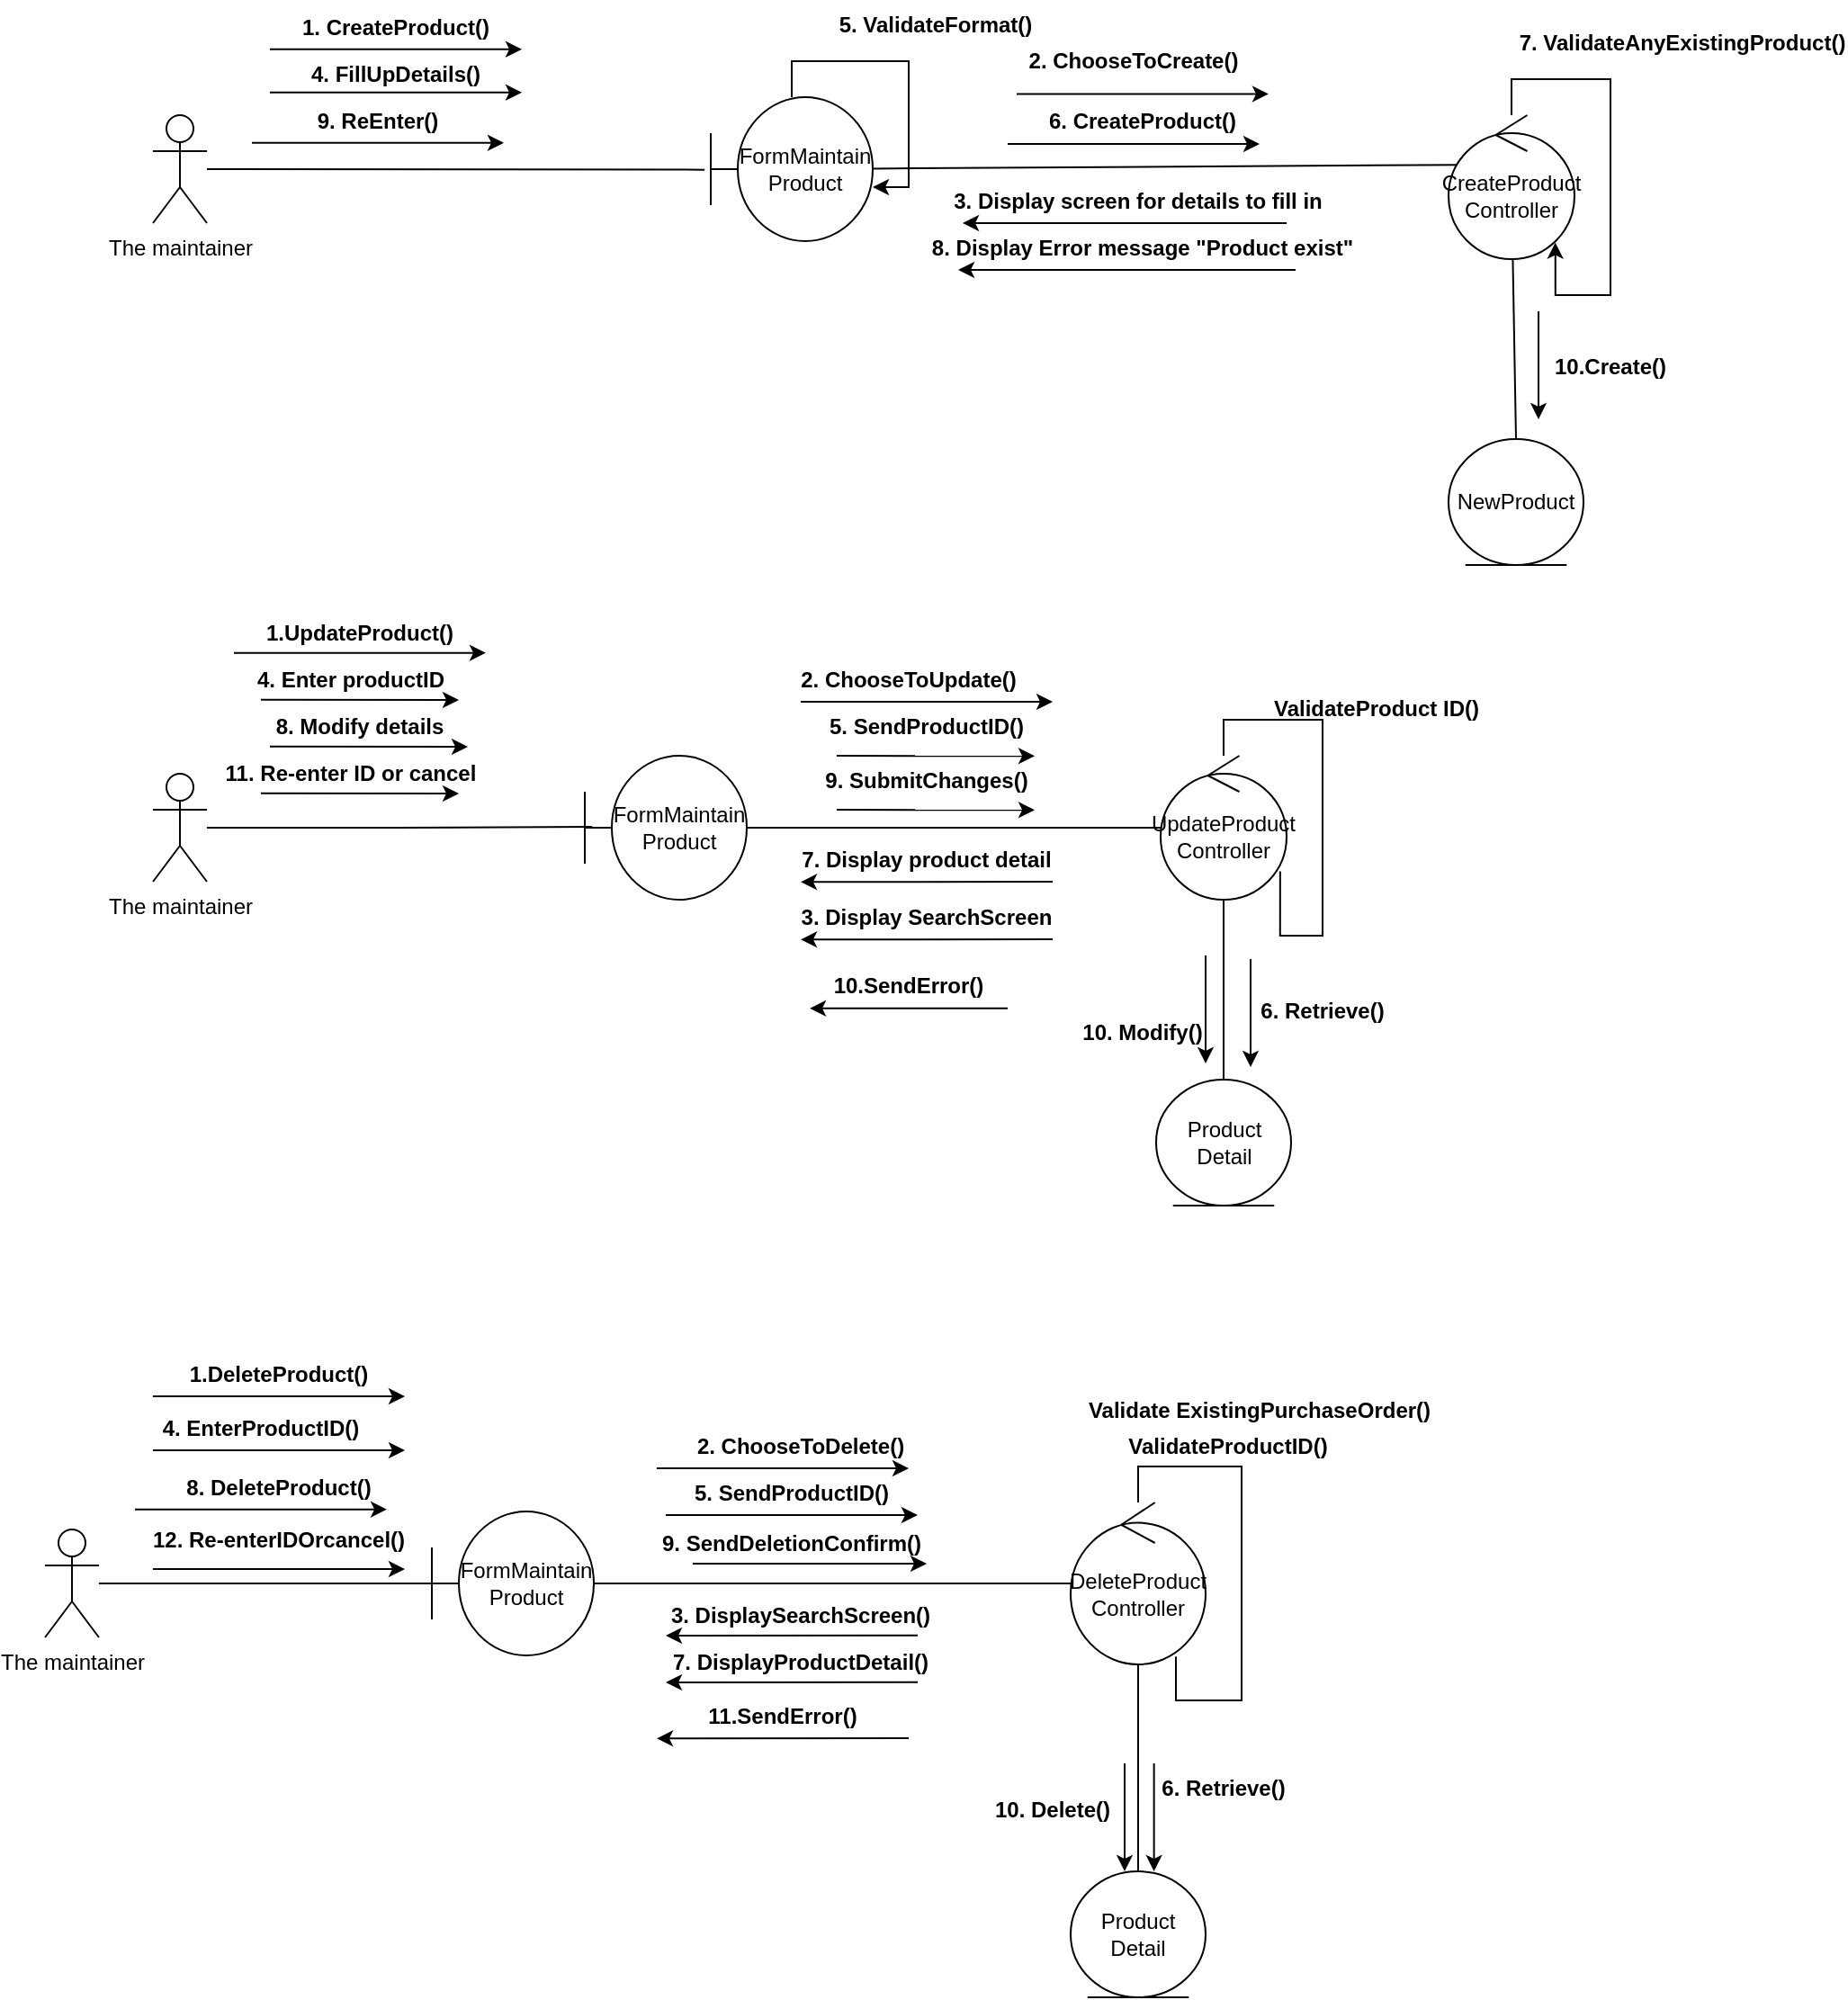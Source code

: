 <mxfile version="13.8.3" type="github" pages="2">
  <diagram id="UbaRQ7SZipwC_jb8pstA" name="Page-1">
    <mxGraphModel dx="1680" dy="714" grid="1" gridSize="10" guides="1" tooltips="1" connect="1" arrows="1" fold="1" page="1" pageScale="1" pageWidth="850" pageHeight="1100" math="0" shadow="0">
      <root>
        <mxCell id="0" />
        <mxCell id="1" parent="0" />
        <mxCell id="t10QagFbox6d3jLnH6TC-21" style="edgeStyle=none;rounded=0;orthogonalLoop=1;jettySize=auto;html=1;entryX=-0.038;entryY=0.504;entryDx=0;entryDy=0;entryPerimeter=0;endArrow=none;endFill=0;" parent="1" source="t10QagFbox6d3jLnH6TC-1" target="t10QagFbox6d3jLnH6TC-2" edge="1">
          <mxGeometry relative="1" as="geometry">
            <mxPoint x="278.38" y="326.8" as="targetPoint" />
          </mxGeometry>
        </mxCell>
        <mxCell id="t10QagFbox6d3jLnH6TC-1" value="The maintainer" style="shape=umlActor;verticalLabelPosition=bottom;verticalAlign=top;html=1;" parent="1" vertex="1">
          <mxGeometry x="30" y="294" width="30" height="60" as="geometry" />
        </mxCell>
        <mxCell id="t10QagFbox6d3jLnH6TC-9" style="edgeStyle=orthogonalEdgeStyle;rounded=0;orthogonalLoop=1;jettySize=auto;html=1;endArrow=classic;endFill=1;entryX=1;entryY=0.625;entryDx=0;entryDy=0;entryPerimeter=0;" parent="1" source="t10QagFbox6d3jLnH6TC-2" target="t10QagFbox6d3jLnH6TC-2" edge="1">
          <mxGeometry relative="1" as="geometry">
            <mxPoint x="440" y="214" as="targetPoint" />
          </mxGeometry>
        </mxCell>
        <mxCell id="t10QagFbox6d3jLnH6TC-10" style="rounded=0;orthogonalLoop=1;jettySize=auto;html=1;entryX=0.094;entryY=0.345;entryDx=0;entryDy=0;entryPerimeter=0;endArrow=none;endFill=0;" parent="1" source="t10QagFbox6d3jLnH6TC-2" target="t10QagFbox6d3jLnH6TC-3" edge="1">
          <mxGeometry relative="1" as="geometry" />
        </mxCell>
        <mxCell id="t10QagFbox6d3jLnH6TC-2" value="FormMaintain&lt;br&gt;Product" style="shape=umlBoundary;whiteSpace=wrap;html=1;" parent="1" vertex="1">
          <mxGeometry x="340" y="284" width="90" height="80" as="geometry" />
        </mxCell>
        <mxCell id="t10QagFbox6d3jLnH6TC-14" style="edgeStyle=none;rounded=0;orthogonalLoop=1;jettySize=auto;html=1;entryX=0.5;entryY=0;entryDx=0;entryDy=0;endArrow=none;endFill=0;" parent="1" source="t10QagFbox6d3jLnH6TC-3" target="t10QagFbox6d3jLnH6TC-13" edge="1">
          <mxGeometry relative="1" as="geometry" />
        </mxCell>
        <mxCell id="t10QagFbox6d3jLnH6TC-27" style="edgeStyle=orthogonalEdgeStyle;rounded=0;orthogonalLoop=1;jettySize=auto;html=1;endArrow=classic;endFill=1;entryX=0.848;entryY=0.885;entryDx=0;entryDy=0;entryPerimeter=0;" parent="1" source="t10QagFbox6d3jLnH6TC-3" target="t10QagFbox6d3jLnH6TC-3" edge="1">
          <mxGeometry relative="1" as="geometry">
            <mxPoint x="785.0" y="270" as="targetPoint" />
          </mxGeometry>
        </mxCell>
        <mxCell id="t10QagFbox6d3jLnH6TC-3" value="CreateProduct&lt;br&gt;Controller" style="ellipse;shape=umlControl;whiteSpace=wrap;html=1;" parent="1" vertex="1">
          <mxGeometry x="750" y="294" width="70" height="80" as="geometry" />
        </mxCell>
        <mxCell id="t10QagFbox6d3jLnH6TC-5" value="1. CreateProduct()" style="text;align=center;fontStyle=1;verticalAlign=middle;spacingLeft=3;spacingRight=3;strokeColor=none;rotatable=0;points=[[0,0.5],[1,0.5]];portConstraint=eastwest;" parent="1" vertex="1">
          <mxGeometry x="125" y="231.41" width="80" height="26" as="geometry" />
        </mxCell>
        <mxCell id="t10QagFbox6d3jLnH6TC-11" value="5. ValidateFormat()" style="text;align=center;fontStyle=1;verticalAlign=middle;spacingLeft=3;spacingRight=3;strokeColor=none;rotatable=0;points=[[0,0.5],[1,0.5]];portConstraint=eastwest;" parent="1" vertex="1">
          <mxGeometry x="425" y="230" width="80" height="26" as="geometry" />
        </mxCell>
        <mxCell id="t10QagFbox6d3jLnH6TC-12" value="6. CreateProduct()" style="text;align=center;fontStyle=1;verticalAlign=middle;spacingLeft=3;spacingRight=3;strokeColor=none;rotatable=0;points=[[0,0.5],[1,0.5]];portConstraint=eastwest;" parent="1" vertex="1">
          <mxGeometry x="540" y="283.41" width="80" height="26" as="geometry" />
        </mxCell>
        <mxCell id="t10QagFbox6d3jLnH6TC-13" value="NewProduct" style="ellipse;shape=umlEntity;whiteSpace=wrap;html=1;" parent="1" vertex="1">
          <mxGeometry x="750" y="474" width="75" height="70" as="geometry" />
        </mxCell>
        <mxCell id="t10QagFbox6d3jLnH6TC-15" value="10.Create()" style="text;align=center;fontStyle=1;verticalAlign=middle;spacingLeft=3;spacingRight=3;strokeColor=none;rotatable=0;points=[[0,0.5],[1,0.5]];portConstraint=eastwest;" parent="1" vertex="1">
          <mxGeometry x="800" y="420" width="80" height="26" as="geometry" />
        </mxCell>
        <mxCell id="t10QagFbox6d3jLnH6TC-22" value="3. Display screen for details to fill in" style="text;align=center;fontStyle=1;verticalAlign=middle;spacingLeft=3;spacingRight=3;strokeColor=none;rotatable=0;points=[[0,0.5],[1,0.5]];portConstraint=eastwest;" parent="1" vertex="1">
          <mxGeometry x="537.5" y="328" width="80" height="26" as="geometry" />
        </mxCell>
        <mxCell id="t10QagFbox6d3jLnH6TC-25" value="4. FillUpDetails()" style="text;align=center;fontStyle=1;verticalAlign=middle;spacingLeft=3;spacingRight=3;strokeColor=none;rotatable=0;points=[[0,0.5],[1,0.5]];portConstraint=eastwest;" parent="1" vertex="1">
          <mxGeometry x="125" y="257.41" width="80" height="26" as="geometry" />
        </mxCell>
        <mxCell id="t10QagFbox6d3jLnH6TC-28" value="7. ValidateAnyExistingProduct()" style="text;align=center;fontStyle=1;verticalAlign=middle;spacingLeft=3;spacingRight=3;strokeColor=none;rotatable=0;points=[[0,0.5],[1,0.5]];portConstraint=eastwest;" parent="1" vertex="1">
          <mxGeometry x="840" y="240" width="80" height="26" as="geometry" />
        </mxCell>
        <mxCell id="t10QagFbox6d3jLnH6TC-29" value="8. Display Error message &quot;Product exist&quot;" style="text;align=center;fontStyle=1;verticalAlign=middle;spacingLeft=3;spacingRight=3;strokeColor=none;rotatable=0;points=[[0,0.5],[1,0.5]];portConstraint=eastwest;" parent="1" vertex="1">
          <mxGeometry x="540" y="354" width="80" height="26" as="geometry" />
        </mxCell>
        <mxCell id="t10QagFbox6d3jLnH6TC-30" value="9. ReEnter()" style="text;align=center;fontStyle=1;verticalAlign=middle;spacingLeft=3;spacingRight=3;strokeColor=none;rotatable=0;points=[[0,0.5],[1,0.5]];portConstraint=eastwest;" parent="1" vertex="1">
          <mxGeometry x="115" y="283.41" width="80" height="26" as="geometry" />
        </mxCell>
        <mxCell id="t10QagFbox6d3jLnH6TC-36" style="edgeStyle=orthogonalEdgeStyle;rounded=0;orthogonalLoop=1;jettySize=auto;html=1;entryX=0.045;entryY=0.494;entryDx=0;entryDy=0;entryPerimeter=0;endArrow=none;endFill=0;" parent="1" source="t10QagFbox6d3jLnH6TC-32" target="t10QagFbox6d3jLnH6TC-35" edge="1">
          <mxGeometry relative="1" as="geometry" />
        </mxCell>
        <mxCell id="t10QagFbox6d3jLnH6TC-32" value="The maintainer" style="shape=umlActor;verticalLabelPosition=bottom;verticalAlign=top;html=1;" parent="1" vertex="1">
          <mxGeometry x="30" y="660" width="30" height="60" as="geometry" />
        </mxCell>
        <mxCell id="t10QagFbox6d3jLnH6TC-41" style="edgeStyle=orthogonalEdgeStyle;rounded=0;orthogonalLoop=1;jettySize=auto;html=1;endArrow=none;endFill=0;" parent="1" source="t10QagFbox6d3jLnH6TC-35" target="t10QagFbox6d3jLnH6TC-40" edge="1">
          <mxGeometry relative="1" as="geometry" />
        </mxCell>
        <mxCell id="t10QagFbox6d3jLnH6TC-35" value="FormMaintain&lt;br&gt;Product" style="shape=umlBoundary;whiteSpace=wrap;html=1;" parent="1" vertex="1">
          <mxGeometry x="270" y="650" width="90" height="80" as="geometry" />
        </mxCell>
        <mxCell id="t10QagFbox6d3jLnH6TC-37" value="1.UpdateProduct()" style="text;align=center;fontStyle=1;verticalAlign=middle;spacingLeft=3;spacingRight=3;strokeColor=none;rotatable=0;points=[[0,0.5],[1,0.5]];portConstraint=eastwest;" parent="1" vertex="1">
          <mxGeometry x="105" y="568" width="80" height="26" as="geometry" />
        </mxCell>
        <mxCell id="t10QagFbox6d3jLnH6TC-39" value="2. ChooseToCreate()" style="text;align=center;fontStyle=1;verticalAlign=middle;spacingLeft=3;spacingRight=3;strokeColor=none;rotatable=0;points=[[0,0.5],[1,0.5]];portConstraint=eastwest;" parent="1" vertex="1">
          <mxGeometry x="535" y="250" width="80" height="26" as="geometry" />
        </mxCell>
        <mxCell id="t10QagFbox6d3jLnH6TC-49" style="edgeStyle=orthogonalEdgeStyle;rounded=0;orthogonalLoop=1;jettySize=auto;html=1;entryX=0.5;entryY=0;entryDx=0;entryDy=0;endArrow=none;endFill=0;" parent="1" source="t10QagFbox6d3jLnH6TC-40" target="t10QagFbox6d3jLnH6TC-48" edge="1">
          <mxGeometry relative="1" as="geometry" />
        </mxCell>
        <mxCell id="t10QagFbox6d3jLnH6TC-40" value="UpdateProduct&lt;br&gt;Controller" style="ellipse;shape=umlControl;whiteSpace=wrap;html=1;" parent="1" vertex="1">
          <mxGeometry x="590" y="650" width="70" height="80" as="geometry" />
        </mxCell>
        <mxCell id="t10QagFbox6d3jLnH6TC-42" value="2. ChooseToUpdate()" style="text;align=center;fontStyle=1;verticalAlign=middle;spacingLeft=3;spacingRight=3;strokeColor=none;rotatable=0;points=[[0,0.5],[1,0.5]];portConstraint=eastwest;" parent="1" vertex="1">
          <mxGeometry x="410" y="594" width="80" height="26" as="geometry" />
        </mxCell>
        <mxCell id="t10QagFbox6d3jLnH6TC-43" value="3. Display SearchScreen" style="text;align=center;fontStyle=1;verticalAlign=middle;spacingLeft=3;spacingRight=3;strokeColor=none;rotatable=0;points=[[0,0.5],[1,0.5]];portConstraint=eastwest;" parent="1" vertex="1">
          <mxGeometry x="420" y="726" width="80" height="26" as="geometry" />
        </mxCell>
        <mxCell id="t10QagFbox6d3jLnH6TC-44" value="4. Enter productID" style="text;align=center;fontStyle=1;verticalAlign=middle;spacingLeft=3;spacingRight=3;strokeColor=none;rotatable=0;points=[[0,0.5],[1,0.5]];portConstraint=eastwest;" parent="1" vertex="1">
          <mxGeometry x="100" y="594" width="80" height="26" as="geometry" />
        </mxCell>
        <mxCell id="t10QagFbox6d3jLnH6TC-46" style="edgeStyle=orthogonalEdgeStyle;rounded=0;orthogonalLoop=1;jettySize=auto;html=1;entryX=0.949;entryY=0.803;entryDx=0;entryDy=0;entryPerimeter=0;endArrow=none;endFill=0;" parent="1" source="t10QagFbox6d3jLnH6TC-40" target="t10QagFbox6d3jLnH6TC-40" edge="1">
          <mxGeometry relative="1" as="geometry" />
        </mxCell>
        <mxCell id="t10QagFbox6d3jLnH6TC-47" value="ValidateProduct ID()" style="text;align=center;fontStyle=1;verticalAlign=middle;spacingLeft=3;spacingRight=3;strokeColor=none;rotatable=0;points=[[0,0.5],[1,0.5]];portConstraint=eastwest;" parent="1" vertex="1">
          <mxGeometry x="670" y="610" width="80" height="26" as="geometry" />
        </mxCell>
        <mxCell id="t10QagFbox6d3jLnH6TC-48" value="Product Detail" style="ellipse;shape=umlEntity;whiteSpace=wrap;html=1;" parent="1" vertex="1">
          <mxGeometry x="587.5" y="830" width="75" height="70" as="geometry" />
        </mxCell>
        <mxCell id="t10QagFbox6d3jLnH6TC-50" value="7. Display product detail" style="text;align=center;fontStyle=1;verticalAlign=middle;spacingLeft=3;spacingRight=3;strokeColor=none;rotatable=0;points=[[0,0.5],[1,0.5]];portConstraint=eastwest;" parent="1" vertex="1">
          <mxGeometry x="420" y="694" width="80" height="26" as="geometry" />
        </mxCell>
        <mxCell id="t10QagFbox6d3jLnH6TC-51" value="8. Modify details" style="text;align=center;fontStyle=1;verticalAlign=middle;spacingLeft=3;spacingRight=3;strokeColor=none;rotatable=0;points=[[0,0.5],[1,0.5]];portConstraint=eastwest;" parent="1" vertex="1">
          <mxGeometry x="105" y="620.0" width="80" height="26" as="geometry" />
        </mxCell>
        <mxCell id="t10QagFbox6d3jLnH6TC-52" value="6. Retrieve()" style="text;align=center;fontStyle=1;verticalAlign=middle;spacingLeft=3;spacingRight=3;strokeColor=none;rotatable=0;points=[[0,0.5],[1,0.5]];portConstraint=eastwest;" parent="1" vertex="1">
          <mxGeometry x="640" y="778" width="80" height="26" as="geometry" />
        </mxCell>
        <mxCell id="t10QagFbox6d3jLnH6TC-55" value="10. Modify()" style="text;align=center;fontStyle=1;verticalAlign=middle;spacingLeft=3;spacingRight=3;strokeColor=none;rotatable=0;points=[[0,0.5],[1,0.5]];portConstraint=eastwest;" parent="1" vertex="1">
          <mxGeometry x="540" y="790" width="80" height="26" as="geometry" />
        </mxCell>
        <mxCell id="t10QagFbox6d3jLnH6TC-56" value="10.SendError()" style="text;align=center;fontStyle=1;verticalAlign=middle;spacingLeft=3;spacingRight=3;strokeColor=none;rotatable=0;points=[[0,0.5],[1,0.5]];portConstraint=eastwest;" parent="1" vertex="1">
          <mxGeometry x="410" y="764" width="80" height="26" as="geometry" />
        </mxCell>
        <mxCell id="t10QagFbox6d3jLnH6TC-57" value="11. Re-enter ID or cancel" style="text;align=center;fontStyle=1;verticalAlign=middle;spacingLeft=3;spacingRight=3;strokeColor=none;rotatable=0;points=[[0,0.5],[1,0.5]];portConstraint=eastwest;" parent="1" vertex="1">
          <mxGeometry x="100" y="646" width="80" height="26" as="geometry" />
        </mxCell>
        <mxCell id="t10QagFbox6d3jLnH6TC-61" style="edgeStyle=orthogonalEdgeStyle;rounded=0;orthogonalLoop=1;jettySize=auto;html=1;endArrow=none;endFill=0;" parent="1" source="t10QagFbox6d3jLnH6TC-58" target="t10QagFbox6d3jLnH6TC-59" edge="1">
          <mxGeometry relative="1" as="geometry" />
        </mxCell>
        <mxCell id="t10QagFbox6d3jLnH6TC-58" value="The maintainer" style="shape=umlActor;verticalLabelPosition=bottom;verticalAlign=top;html=1;" parent="1" vertex="1">
          <mxGeometry x="-30" y="1080" width="30" height="60" as="geometry" />
        </mxCell>
        <mxCell id="t10QagFbox6d3jLnH6TC-62" style="edgeStyle=orthogonalEdgeStyle;rounded=0;orthogonalLoop=1;jettySize=auto;html=1;endArrow=none;endFill=0;" parent="1" source="t10QagFbox6d3jLnH6TC-59" target="t10QagFbox6d3jLnH6TC-60" edge="1">
          <mxGeometry relative="1" as="geometry" />
        </mxCell>
        <mxCell id="t10QagFbox6d3jLnH6TC-59" value="FormMaintain&lt;br&gt;Product" style="shape=umlBoundary;whiteSpace=wrap;html=1;" parent="1" vertex="1">
          <mxGeometry x="185" y="1070" width="90" height="80" as="geometry" />
        </mxCell>
        <mxCell id="t10QagFbox6d3jLnH6TC-73" style="edgeStyle=orthogonalEdgeStyle;rounded=0;orthogonalLoop=1;jettySize=auto;html=1;entryX=0.5;entryY=0;entryDx=0;entryDy=0;endArrow=none;endFill=0;" parent="1" source="t10QagFbox6d3jLnH6TC-60" target="t10QagFbox6d3jLnH6TC-72" edge="1">
          <mxGeometry relative="1" as="geometry" />
        </mxCell>
        <mxCell id="t10QagFbox6d3jLnH6TC-60" value="DeleteProduct&lt;br&gt;Controller" style="ellipse;shape=umlControl;whiteSpace=wrap;html=1;" parent="1" vertex="1">
          <mxGeometry x="540" y="1065" width="75" height="90" as="geometry" />
        </mxCell>
        <mxCell id="t10QagFbox6d3jLnH6TC-63" value="1.DeleteProduct()" style="text;align=center;fontStyle=1;verticalAlign=middle;spacingLeft=3;spacingRight=3;strokeColor=none;rotatable=0;points=[[0,0.5],[1,0.5]];portConstraint=eastwest;" parent="1" vertex="1">
          <mxGeometry x="60" y="980" width="80" height="26" as="geometry" />
        </mxCell>
        <mxCell id="t10QagFbox6d3jLnH6TC-64" value="2. ChooseToDelete()" style="text;align=center;fontStyle=1;verticalAlign=middle;spacingLeft=3;spacingRight=3;strokeColor=none;rotatable=0;points=[[0,0.5],[1,0.5]];portConstraint=eastwest;" parent="1" vertex="1">
          <mxGeometry x="350" y="1020" width="80" height="26" as="geometry" />
        </mxCell>
        <mxCell id="t10QagFbox6d3jLnH6TC-65" value="3. DisplaySearchScreen()" style="text;align=center;fontStyle=1;verticalAlign=middle;spacingLeft=3;spacingRight=3;strokeColor=none;rotatable=0;points=[[0,0.5],[1,0.5]];portConstraint=eastwest;" parent="1" vertex="1">
          <mxGeometry x="350" y="1114" width="80" height="26" as="geometry" />
        </mxCell>
        <mxCell id="t10QagFbox6d3jLnH6TC-67" value="4. EnterProductID()" style="text;align=center;fontStyle=1;verticalAlign=middle;spacingLeft=3;spacingRight=3;strokeColor=none;rotatable=0;points=[[0,0.5],[1,0.5]];portConstraint=eastwest;" parent="1" vertex="1">
          <mxGeometry x="50" y="1010" width="80" height="26" as="geometry" />
        </mxCell>
        <mxCell id="t10QagFbox6d3jLnH6TC-68" value="5. SendProductID()" style="text;align=center;fontStyle=1;verticalAlign=middle;spacingLeft=3;spacingRight=3;strokeColor=none;rotatable=0;points=[[0,0.5],[1,0.5]];portConstraint=eastwest;" parent="1" vertex="1">
          <mxGeometry x="345" y="1046" width="80" height="26" as="geometry" />
        </mxCell>
        <mxCell id="t10QagFbox6d3jLnH6TC-69" value="5. SendProductID()" style="text;align=center;fontStyle=1;verticalAlign=middle;spacingLeft=3;spacingRight=3;strokeColor=none;rotatable=0;points=[[0,0.5],[1,0.5]];portConstraint=eastwest;" parent="1" vertex="1">
          <mxGeometry x="420" y="620" width="80" height="26" as="geometry" />
        </mxCell>
        <mxCell id="t10QagFbox6d3jLnH6TC-70" style="edgeStyle=orthogonalEdgeStyle;rounded=0;orthogonalLoop=1;jettySize=auto;html=1;entryX=0.78;entryY=0.952;entryDx=0;entryDy=0;entryPerimeter=0;endArrow=none;endFill=0;" parent="1" source="t10QagFbox6d3jLnH6TC-60" target="t10QagFbox6d3jLnH6TC-60" edge="1">
          <mxGeometry relative="1" as="geometry" />
        </mxCell>
        <mxCell id="t10QagFbox6d3jLnH6TC-71" value="ValidateProductID()" style="text;align=center;fontStyle=1;verticalAlign=middle;spacingLeft=3;spacingRight=3;strokeColor=none;rotatable=0;points=[[0,0.5],[1,0.5]];portConstraint=eastwest;" parent="1" vertex="1">
          <mxGeometry x="587.5" y="1020" width="80" height="26" as="geometry" />
        </mxCell>
        <mxCell id="t10QagFbox6d3jLnH6TC-72" value="Product Detail" style="ellipse;shape=umlEntity;whiteSpace=wrap;html=1;" parent="1" vertex="1">
          <mxGeometry x="540" y="1270" width="75" height="70" as="geometry" />
        </mxCell>
        <mxCell id="t10QagFbox6d3jLnH6TC-74" value="6. Retrieve()" style="text;align=center;fontStyle=1;verticalAlign=middle;spacingLeft=3;spacingRight=3;strokeColor=none;rotatable=0;points=[[0,0.5],[1,0.5]];portConstraint=eastwest;" parent="1" vertex="1">
          <mxGeometry x="585" y="1210" width="80" height="26" as="geometry" />
        </mxCell>
        <mxCell id="t10QagFbox6d3jLnH6TC-75" value="7. DisplayProductDetail()" style="text;align=center;fontStyle=1;verticalAlign=middle;spacingLeft=3;spacingRight=3;strokeColor=none;rotatable=0;points=[[0,0.5],[1,0.5]];portConstraint=eastwest;" parent="1" vertex="1">
          <mxGeometry x="350" y="1140" width="80" height="26" as="geometry" />
        </mxCell>
        <mxCell id="t10QagFbox6d3jLnH6TC-76" value="8. DeleteProduct()" style="text;align=center;fontStyle=1;verticalAlign=middle;spacingLeft=3;spacingRight=3;strokeColor=none;rotatable=0;points=[[0,0.5],[1,0.5]];portConstraint=eastwest;" parent="1" vertex="1">
          <mxGeometry x="60" y="1042.82" width="80" height="26" as="geometry" />
        </mxCell>
        <mxCell id="t10QagFbox6d3jLnH6TC-77" value="9. SendDeletionConfirm()" style="text;align=center;fontStyle=1;verticalAlign=middle;spacingLeft=3;spacingRight=3;strokeColor=none;rotatable=0;points=[[0,0.5],[1,0.5]];portConstraint=eastwest;" parent="1" vertex="1">
          <mxGeometry x="345" y="1074" width="80" height="26" as="geometry" />
        </mxCell>
        <mxCell id="t10QagFbox6d3jLnH6TC-78" value="10. Delete()" style="text;align=center;fontStyle=1;verticalAlign=middle;spacingLeft=3;spacingRight=3;strokeColor=none;rotatable=0;points=[[0,0.5],[1,0.5]];portConstraint=eastwest;" parent="1" vertex="1">
          <mxGeometry x="490" y="1222" width="80" height="26" as="geometry" />
        </mxCell>
        <mxCell id="t10QagFbox6d3jLnH6TC-79" value="11.SendError()" style="text;align=center;fontStyle=1;verticalAlign=middle;spacingLeft=3;spacingRight=3;strokeColor=none;rotatable=0;points=[[0,0.5],[1,0.5]];portConstraint=eastwest;" parent="1" vertex="1">
          <mxGeometry x="340" y="1170" width="80" height="26" as="geometry" />
        </mxCell>
        <mxCell id="t10QagFbox6d3jLnH6TC-80" value="12. Re-enterIDOrcancel()" style="text;align=center;fontStyle=1;verticalAlign=middle;spacingLeft=3;spacingRight=3;strokeColor=none;rotatable=0;points=[[0,0.5],[1,0.5]];portConstraint=eastwest;" parent="1" vertex="1">
          <mxGeometry x="60" y="1072" width="80" height="26" as="geometry" />
        </mxCell>
        <mxCell id="t10QagFbox6d3jLnH6TC-81" value="Validate ExistingPurchaseOrder()" style="text;align=center;fontStyle=1;verticalAlign=middle;spacingLeft=3;spacingRight=3;strokeColor=none;rotatable=0;points=[[0,0.5],[1,0.5]];portConstraint=eastwest;" parent="1" vertex="1">
          <mxGeometry x="605" y="1000" width="80" height="26" as="geometry" />
        </mxCell>
        <mxCell id="t10QagFbox6d3jLnH6TC-82" value="" style="endArrow=classic;html=1;" parent="1" edge="1">
          <mxGeometry width="50" height="50" relative="1" as="geometry">
            <mxPoint x="95" y="257.41" as="sourcePoint" />
            <mxPoint x="235" y="257.41" as="targetPoint" />
          </mxGeometry>
        </mxCell>
        <mxCell id="t10QagFbox6d3jLnH6TC-83" value="" style="endArrow=classic;html=1;" parent="1" edge="1">
          <mxGeometry width="50" height="50" relative="1" as="geometry">
            <mxPoint x="510.0" y="282.23" as="sourcePoint" />
            <mxPoint x="650.0" y="282.23" as="targetPoint" />
          </mxGeometry>
        </mxCell>
        <mxCell id="t10QagFbox6d3jLnH6TC-85" value="" style="endArrow=classic;html=1;" parent="1" edge="1">
          <mxGeometry width="50" height="50" relative="1" as="geometry">
            <mxPoint x="660" y="354" as="sourcePoint" />
            <mxPoint x="480" y="354" as="targetPoint" />
          </mxGeometry>
        </mxCell>
        <mxCell id="t10QagFbox6d3jLnH6TC-87" value="" style="endArrow=classic;html=1;" parent="1" edge="1">
          <mxGeometry width="50" height="50" relative="1" as="geometry">
            <mxPoint x="95.0" y="281.41" as="sourcePoint" />
            <mxPoint x="235.0" y="281.41" as="targetPoint" />
          </mxGeometry>
        </mxCell>
        <mxCell id="t10QagFbox6d3jLnH6TC-88" value="" style="endArrow=classic;html=1;" parent="1" edge="1">
          <mxGeometry width="50" height="50" relative="1" as="geometry">
            <mxPoint x="505.0" y="310.0" as="sourcePoint" />
            <mxPoint x="645.0" y="310.0" as="targetPoint" />
          </mxGeometry>
        </mxCell>
        <mxCell id="t10QagFbox6d3jLnH6TC-89" value="" style="endArrow=classic;html=1;" parent="1" edge="1">
          <mxGeometry width="50" height="50" relative="1" as="geometry">
            <mxPoint x="800" y="403" as="sourcePoint" />
            <mxPoint x="800" y="463" as="targetPoint" />
          </mxGeometry>
        </mxCell>
        <mxCell id="t10QagFbox6d3jLnH6TC-90" value="" style="endArrow=classic;html=1;" parent="1" edge="1">
          <mxGeometry width="50" height="50" relative="1" as="geometry">
            <mxPoint x="665.0" y="380.0" as="sourcePoint" />
            <mxPoint x="477.5" y="380" as="targetPoint" />
          </mxGeometry>
        </mxCell>
        <mxCell id="t10QagFbox6d3jLnH6TC-91" value="" style="endArrow=classic;html=1;" parent="1" edge="1">
          <mxGeometry width="50" height="50" relative="1" as="geometry">
            <mxPoint x="85.0" y="309.41" as="sourcePoint" />
            <mxPoint x="225.0" y="309.41" as="targetPoint" />
          </mxGeometry>
        </mxCell>
        <mxCell id="t10QagFbox6d3jLnH6TC-92" value="" style="endArrow=classic;html=1;" parent="1" edge="1">
          <mxGeometry width="50" height="50" relative="1" as="geometry">
            <mxPoint x="75.0" y="592.82" as="sourcePoint" />
            <mxPoint x="215.0" y="592.82" as="targetPoint" />
          </mxGeometry>
        </mxCell>
        <mxCell id="t10QagFbox6d3jLnH6TC-93" value="" style="endArrow=classic;html=1;" parent="1" edge="1">
          <mxGeometry width="50" height="50" relative="1" as="geometry">
            <mxPoint x="390.0" y="620.0" as="sourcePoint" />
            <mxPoint x="530.0" y="620.0" as="targetPoint" />
          </mxGeometry>
        </mxCell>
        <mxCell id="t10QagFbox6d3jLnH6TC-94" value="" style="endArrow=classic;html=1;" parent="1" edge="1">
          <mxGeometry width="50" height="50" relative="1" as="geometry">
            <mxPoint x="530.0" y="752.0" as="sourcePoint" />
            <mxPoint x="390.0" y="752.18" as="targetPoint" />
          </mxGeometry>
        </mxCell>
        <mxCell id="t10QagFbox6d3jLnH6TC-95" value="" style="endArrow=classic;html=1;" parent="1" edge="1">
          <mxGeometry width="50" height="50" relative="1" as="geometry">
            <mxPoint x="90.0" y="618.82" as="sourcePoint" />
            <mxPoint x="200" y="619" as="targetPoint" />
          </mxGeometry>
        </mxCell>
        <mxCell id="t10QagFbox6d3jLnH6TC-96" value="" style="endArrow=classic;html=1;" parent="1" edge="1">
          <mxGeometry width="50" height="50" relative="1" as="geometry">
            <mxPoint x="410.0" y="650.0" as="sourcePoint" />
            <mxPoint x="520.0" y="650.18" as="targetPoint" />
          </mxGeometry>
        </mxCell>
        <mxCell id="t10QagFbox6d3jLnH6TC-97" value="" style="endArrow=classic;html=1;" parent="1" edge="1">
          <mxGeometry width="50" height="50" relative="1" as="geometry">
            <mxPoint x="640.0" y="763" as="sourcePoint" />
            <mxPoint x="640.0" y="823" as="targetPoint" />
          </mxGeometry>
        </mxCell>
        <mxCell id="t10QagFbox6d3jLnH6TC-98" value="" style="endArrow=classic;html=1;" parent="1" edge="1">
          <mxGeometry width="50" height="50" relative="1" as="geometry">
            <mxPoint x="530.0" y="720.0" as="sourcePoint" />
            <mxPoint x="390.0" y="720.18" as="targetPoint" />
          </mxGeometry>
        </mxCell>
        <mxCell id="t10QagFbox6d3jLnH6TC-99" value="" style="endArrow=classic;html=1;" parent="1" edge="1">
          <mxGeometry width="50" height="50" relative="1" as="geometry">
            <mxPoint x="95.0" y="644.82" as="sourcePoint" />
            <mxPoint x="205.0" y="645" as="targetPoint" />
          </mxGeometry>
        </mxCell>
        <mxCell id="t10QagFbox6d3jLnH6TC-100" value="9. SubmitChanges()" style="text;align=center;fontStyle=1;verticalAlign=middle;spacingLeft=3;spacingRight=3;strokeColor=none;rotatable=0;points=[[0,0.5],[1,0.5]];portConstraint=eastwest;" parent="1" vertex="1">
          <mxGeometry x="420" y="650" width="80" height="26" as="geometry" />
        </mxCell>
        <mxCell id="t10QagFbox6d3jLnH6TC-101" value="" style="endArrow=classic;html=1;" parent="1" edge="1">
          <mxGeometry width="50" height="50" relative="1" as="geometry">
            <mxPoint x="410.0" y="680.0" as="sourcePoint" />
            <mxPoint x="520.0" y="680.18" as="targetPoint" />
          </mxGeometry>
        </mxCell>
        <mxCell id="t10QagFbox6d3jLnH6TC-102" value="" style="endArrow=classic;html=1;" parent="1" edge="1">
          <mxGeometry width="50" height="50" relative="1" as="geometry">
            <mxPoint x="615.0" y="761" as="sourcePoint" />
            <mxPoint x="615.0" y="821" as="targetPoint" />
          </mxGeometry>
        </mxCell>
        <mxCell id="t10QagFbox6d3jLnH6TC-103" value="" style="endArrow=classic;html=1;" parent="1" edge="1">
          <mxGeometry width="50" height="50" relative="1" as="geometry">
            <mxPoint x="505.0" y="790.41" as="sourcePoint" />
            <mxPoint x="395" y="790.41" as="targetPoint" />
          </mxGeometry>
        </mxCell>
        <mxCell id="t10QagFbox6d3jLnH6TC-104" value="" style="endArrow=classic;html=1;" parent="1" edge="1">
          <mxGeometry width="50" height="50" relative="1" as="geometry">
            <mxPoint x="90.0" y="670.82" as="sourcePoint" />
            <mxPoint x="200.0" y="671.0" as="targetPoint" />
          </mxGeometry>
        </mxCell>
        <mxCell id="t10QagFbox6d3jLnH6TC-105" value="" style="endArrow=classic;html=1;" parent="1" edge="1">
          <mxGeometry width="50" height="50" relative="1" as="geometry">
            <mxPoint x="30.0" y="1006.0" as="sourcePoint" />
            <mxPoint x="170.0" y="1006.0" as="targetPoint" />
          </mxGeometry>
        </mxCell>
        <mxCell id="t10QagFbox6d3jLnH6TC-106" value="" style="endArrow=classic;html=1;" parent="1" edge="1">
          <mxGeometry width="50" height="50" relative="1" as="geometry">
            <mxPoint x="310.0" y="1046.0" as="sourcePoint" />
            <mxPoint x="450.0" y="1046.0" as="targetPoint" />
          </mxGeometry>
        </mxCell>
        <mxCell id="t10QagFbox6d3jLnH6TC-107" value="" style="endArrow=classic;html=1;" parent="1" edge="1">
          <mxGeometry width="50" height="50" relative="1" as="geometry">
            <mxPoint x="455.0" y="1138.82" as="sourcePoint" />
            <mxPoint x="315.0" y="1139.0" as="targetPoint" />
          </mxGeometry>
        </mxCell>
        <mxCell id="t10QagFbox6d3jLnH6TC-108" value="" style="endArrow=classic;html=1;" parent="1" edge="1">
          <mxGeometry width="50" height="50" relative="1" as="geometry">
            <mxPoint x="30.0" y="1036.0" as="sourcePoint" />
            <mxPoint x="170.0" y="1036.0" as="targetPoint" />
          </mxGeometry>
        </mxCell>
        <mxCell id="t10QagFbox6d3jLnH6TC-109" value="" style="endArrow=classic;html=1;" parent="1" edge="1">
          <mxGeometry width="50" height="50" relative="1" as="geometry">
            <mxPoint x="315.0" y="1072.0" as="sourcePoint" />
            <mxPoint x="455.0" y="1072.0" as="targetPoint" />
          </mxGeometry>
        </mxCell>
        <mxCell id="t10QagFbox6d3jLnH6TC-110" value="" style="endArrow=classic;html=1;" parent="1" edge="1">
          <mxGeometry width="50" height="50" relative="1" as="geometry">
            <mxPoint x="586.32" y="1210" as="sourcePoint" />
            <mxPoint x="586.32" y="1270" as="targetPoint" />
          </mxGeometry>
        </mxCell>
        <mxCell id="t10QagFbox6d3jLnH6TC-111" value="" style="endArrow=classic;html=1;" parent="1" edge="1">
          <mxGeometry width="50" height="50" relative="1" as="geometry">
            <mxPoint x="570.0" y="1210" as="sourcePoint" />
            <mxPoint x="570.0" y="1270" as="targetPoint" />
          </mxGeometry>
        </mxCell>
        <mxCell id="t10QagFbox6d3jLnH6TC-112" value="" style="endArrow=classic;html=1;" parent="1" edge="1">
          <mxGeometry width="50" height="50" relative="1" as="geometry">
            <mxPoint x="455.0" y="1164.82" as="sourcePoint" />
            <mxPoint x="315.0" y="1165" as="targetPoint" />
          </mxGeometry>
        </mxCell>
        <mxCell id="t10QagFbox6d3jLnH6TC-113" value="" style="endArrow=classic;html=1;" parent="1" edge="1">
          <mxGeometry width="50" height="50" relative="1" as="geometry">
            <mxPoint x="330.0" y="1099.0" as="sourcePoint" />
            <mxPoint x="460" y="1099" as="targetPoint" />
          </mxGeometry>
        </mxCell>
        <mxCell id="t10QagFbox6d3jLnH6TC-114" value="" style="endArrow=classic;html=1;" parent="1" edge="1">
          <mxGeometry width="50" height="50" relative="1" as="geometry">
            <mxPoint x="450.0" y="1196.0" as="sourcePoint" />
            <mxPoint x="310.0" y="1196.18" as="targetPoint" />
          </mxGeometry>
        </mxCell>
        <mxCell id="t10QagFbox6d3jLnH6TC-115" value="" style="endArrow=classic;html=1;" parent="1" edge="1">
          <mxGeometry width="50" height="50" relative="1" as="geometry">
            <mxPoint x="20.0" y="1068.82" as="sourcePoint" />
            <mxPoint x="160.0" y="1068.82" as="targetPoint" />
          </mxGeometry>
        </mxCell>
        <mxCell id="t10QagFbox6d3jLnH6TC-116" value="" style="endArrow=classic;html=1;" parent="1" edge="1">
          <mxGeometry width="50" height="50" relative="1" as="geometry">
            <mxPoint x="30.0" y="1102" as="sourcePoint" />
            <mxPoint x="170.0" y="1102" as="targetPoint" />
          </mxGeometry>
        </mxCell>
      </root>
    </mxGraphModel>
  </diagram>
  <diagram id="gNNc28Q5Ta2aCqtSIC05" name="ClassDiagram">
    <mxGraphModel dx="830" dy="1883" grid="1" gridSize="10" guides="1" tooltips="1" connect="1" arrows="1" fold="1" page="1" pageScale="1" pageWidth="827" pageHeight="1169" math="0" shadow="0">
      <root>
        <mxCell id="6ARo317tR-RSzin6fMth-0" />
        <mxCell id="6ARo317tR-RSzin6fMth-1" parent="6ARo317tR-RSzin6fMth-0" />
        <mxCell id="6ARo317tR-RSzin6fMth-2" value="Product" style="swimlane;fontStyle=1;align=center;verticalAlign=top;childLayout=stackLayout;horizontal=1;startSize=26;horizontalStack=0;resizeParent=1;resizeParentMax=0;resizeLast=0;collapsible=1;marginBottom=0;" parent="6ARo317tR-RSzin6fMth-1" vertex="1">
          <mxGeometry x="290" y="90" width="160" height="110" as="geometry" />
        </mxCell>
        <mxCell id="6ARo317tR-RSzin6fMth-10" value="Book" style="swimlane;fontStyle=0;childLayout=stackLayout;horizontal=1;startSize=26;fillColor=none;horizontalStack=0;resizeParent=1;resizeParentMax=0;resizeLast=0;collapsible=1;marginBottom=0;" parent="6ARo317tR-RSzin6fMth-1" vertex="1">
          <mxGeometry x="140" y="260" width="140" height="78" as="geometry" />
        </mxCell>
        <mxCell id="6ARo317tR-RSzin6fMth-11" value="Publisher" style="text;strokeColor=none;fillColor=none;align=left;verticalAlign=top;spacingLeft=4;spacingRight=4;overflow=hidden;rotatable=0;points=[[0,0.5],[1,0.5]];portConstraint=eastwest;" parent="6ARo317tR-RSzin6fMth-10" vertex="1">
          <mxGeometry y="26" width="140" height="26" as="geometry" />
        </mxCell>
        <mxCell id="6ARo317tR-RSzin6fMth-12" value="Year of publishing" style="text;strokeColor=none;fillColor=none;align=left;verticalAlign=top;spacingLeft=4;spacingRight=4;overflow=hidden;rotatable=0;points=[[0,0.5],[1,0.5]];portConstraint=eastwest;" parent="6ARo317tR-RSzin6fMth-10" vertex="1">
          <mxGeometry y="52" width="140" height="26" as="geometry" />
        </mxCell>
        <mxCell id="6ARo317tR-RSzin6fMth-14" value="Toy" style="swimlane;fontStyle=0;childLayout=stackLayout;horizontal=1;startSize=26;fillColor=none;horizontalStack=0;resizeParent=1;resizeParentMax=0;resizeLast=0;collapsible=1;marginBottom=0;" parent="6ARo317tR-RSzin6fMth-1" vertex="1">
          <mxGeometry x="460" y="250" width="140" height="104" as="geometry" />
        </mxCell>
        <mxCell id="6ARo317tR-RSzin6fMth-15" value="Sex" style="text;strokeColor=none;fillColor=none;align=left;verticalAlign=top;spacingLeft=4;spacingRight=4;overflow=hidden;rotatable=0;points=[[0,0.5],[1,0.5]];portConstraint=eastwest;" parent="6ARo317tR-RSzin6fMth-14" vertex="1">
          <mxGeometry y="26" width="140" height="26" as="geometry" />
        </mxCell>
        <mxCell id="6ARo317tR-RSzin6fMth-16" value="Box Size" style="text;strokeColor=none;fillColor=none;align=left;verticalAlign=top;spacingLeft=4;spacingRight=4;overflow=hidden;rotatable=0;points=[[0,0.5],[1,0.5]];portConstraint=eastwest;" parent="6ARo317tR-RSzin6fMth-14" vertex="1">
          <mxGeometry y="52" width="140" height="26" as="geometry" />
        </mxCell>
        <mxCell id="6ARo317tR-RSzin6fMth-17" value="Weight" style="text;strokeColor=none;fillColor=none;align=left;verticalAlign=top;spacingLeft=4;spacingRight=4;overflow=hidden;rotatable=0;points=[[0,0.5],[1,0.5]];portConstraint=eastwest;" parent="6ARo317tR-RSzin6fMth-14" vertex="1">
          <mxGeometry y="78" width="140" height="26" as="geometry" />
        </mxCell>
        <mxCell id="6ARo317tR-RSzin6fMth-18" value="Software" style="swimlane;fontStyle=0;childLayout=stackLayout;horizontal=1;startSize=26;fillColor=none;horizontalStack=0;resizeParent=1;resizeParentMax=0;resizeLast=0;collapsible=1;marginBottom=0;" parent="6ARo317tR-RSzin6fMth-1" vertex="1">
          <mxGeometry x="300" y="260" width="140" height="78" as="geometry" />
        </mxCell>
        <mxCell id="6ARo317tR-RSzin6fMth-19" value="Platform" style="text;strokeColor=none;fillColor=none;align=left;verticalAlign=top;spacingLeft=4;spacingRight=4;overflow=hidden;rotatable=0;points=[[0,0.5],[1,0.5]];portConstraint=eastwest;" parent="6ARo317tR-RSzin6fMth-18" vertex="1">
          <mxGeometry y="26" width="140" height="26" as="geometry" />
        </mxCell>
        <mxCell id="6ARo317tR-RSzin6fMth-20" value="Media" style="text;strokeColor=none;fillColor=none;align=left;verticalAlign=top;spacingLeft=4;spacingRight=4;overflow=hidden;rotatable=0;points=[[0,0.5],[1,0.5]];portConstraint=eastwest;" parent="6ARo317tR-RSzin6fMth-18" vertex="1">
          <mxGeometry y="52" width="140" height="26" as="geometry" />
        </mxCell>
        <mxCell id="6ARo317tR-RSzin6fMth-23" value="" style="endArrow=open;html=1;endSize=12;startArrow=none;startSize=14;startFill=0;align=left;verticalAlign=bottom;entryX=0.5;entryY=0;entryDx=0;entryDy=0;exitX=0.1;exitY=1.037;exitDx=0;exitDy=0;exitPerimeter=0;dashed=1;dashPattern=1 2;" parent="6ARo317tR-RSzin6fMth-1" source="6ARo317tR-RSzin6fMth-3" target="6ARo317tR-RSzin6fMth-10" edge="1">
          <mxGeometry x="-0.561" y="28" relative="1" as="geometry">
            <mxPoint x="160" y="240" as="sourcePoint" />
            <mxPoint x="320" y="240" as="targetPoint" />
            <mxPoint as="offset" />
          </mxGeometry>
        </mxCell>
        <mxCell id="6ARo317tR-RSzin6fMth-25" value="1" style="endArrow=open;html=1;endSize=12;startArrow=none;startSize=14;startFill=0;align=left;verticalAlign=bottom;entryX=0.25;entryY=0;entryDx=0;entryDy=0;exitX=0.438;exitY=1.056;exitDx=0;exitDy=0;exitPerimeter=0;dashed=1;dashPattern=1 4;" parent="6ARo317tR-RSzin6fMth-1" source="6ARo317tR-RSzin6fMth-3" target="6ARo317tR-RSzin6fMth-18" edge="1">
          <mxGeometry x="-0.547" y="7" relative="1" as="geometry">
            <mxPoint x="356" y="179.998" as="sourcePoint" />
            <mxPoint x="260" y="268" as="targetPoint" />
            <mxPoint as="offset" />
          </mxGeometry>
        </mxCell>
        <mxCell id="6ARo317tR-RSzin6fMth-26" value="1" style="endArrow=open;html=1;endSize=12;startArrow=none;startSize=14;startFill=0;align=left;verticalAlign=bottom;entryX=0.25;entryY=0;entryDx=0;entryDy=0;exitX=0.788;exitY=1.037;exitDx=0;exitDy=0;exitPerimeter=0;dashed=1;dashPattern=1 4;" parent="6ARo317tR-RSzin6fMth-1" source="6ARo317tR-RSzin6fMth-3" target="6ARo317tR-RSzin6fMth-14" edge="1">
          <mxGeometry x="-0.64" y="-22" relative="1" as="geometry">
            <mxPoint x="370.08" y="183.024" as="sourcePoint" />
            <mxPoint x="345" y="270" as="targetPoint" />
            <mxPoint x="1" as="offset" />
          </mxGeometry>
        </mxCell>
        <mxCell id="6ARo317tR-RSzin6fMth-28" value="&lt;span style=&quot;color: rgb(0, 0, 0); font-family: helvetica; font-size: 11px; font-style: normal; font-weight: normal; letter-spacing: normal; text-align: center; text-indent: 0px; text-transform: none; word-spacing: 0px; background-color: rgb(255, 255, 255); text-decoration: none; display: inline; float: none;&quot;&gt;0..1&lt;/span&gt;" style="edgeLabel;html=1;align=center;verticalAlign=middle;resizable=0;points=[];" parent="6ARo317tR-RSzin6fMth-1" vertex="1" connectable="0">
          <mxGeometry x="250.003" y="260.003" as="geometry">
            <mxPoint x="108" y="-18" as="offset" />
          </mxGeometry>
        </mxCell>
        <mxCell id="6ARo317tR-RSzin6fMth-29" value="0..1" style="edgeLabel;html=1;align=center;verticalAlign=middle;resizable=0;points=[];" parent="6ARo317tR-RSzin6fMth-1" vertex="1" connectable="0">
          <mxGeometry x="400.003" y="250.003" as="geometry">
            <mxPoint x="106" y="-14" as="offset" />
          </mxGeometry>
        </mxCell>
        <mxCell id="6ARo317tR-RSzin6fMth-30" value="OrderFullmentSystem" style="swimlane;fontStyle=0;childLayout=stackLayout;horizontal=1;startSize=26;fillColor=none;horizontalStack=0;resizeParent=1;resizeParentMax=0;resizeLast=0;collapsible=1;marginBottom=0;" parent="6ARo317tR-RSzin6fMth-1" vertex="1">
          <mxGeometry x="600" y="-70" width="140" height="100" as="geometry" />
        </mxCell>
        <mxCell id="6ARo317tR-RSzin6fMth-34" value="CustomerInformation" style="swimlane;fontStyle=0;childLayout=stackLayout;horizontal=1;startSize=26;fillColor=none;horizontalStack=0;resizeParent=1;resizeParentMax=0;resizeLast=0;collapsible=1;marginBottom=0;" parent="6ARo317tR-RSzin6fMth-1" vertex="1">
          <mxGeometry x="850" y="97" width="140" height="138" as="geometry" />
        </mxCell>
        <mxCell id="6ARo317tR-RSzin6fMth-35" value="Customer Name" style="text;strokeColor=none;fillColor=none;align=left;verticalAlign=top;spacingLeft=4;spacingRight=4;overflow=hidden;rotatable=0;points=[[0,0.5],[1,0.5]];portConstraint=eastwest;" parent="6ARo317tR-RSzin6fMth-34" vertex="1">
          <mxGeometry y="26" width="140" height="26" as="geometry" />
        </mxCell>
        <mxCell id="6ARo317tR-RSzin6fMth-36" value="Customer address" style="text;strokeColor=none;fillColor=none;align=left;verticalAlign=top;spacingLeft=4;spacingRight=4;overflow=hidden;rotatable=0;points=[[0,0.5],[1,0.5]];portConstraint=eastwest;" parent="6ARo317tR-RSzin6fMth-34" vertex="1">
          <mxGeometry y="52" width="140" height="26" as="geometry" />
        </mxCell>
        <mxCell id="6ARo317tR-RSzin6fMth-37" value="Phone No&#xa;Contact person&#xa;Credit Worthiness" style="text;strokeColor=none;fillColor=none;align=left;verticalAlign=top;spacingLeft=4;spacingRight=4;overflow=hidden;rotatable=0;points=[[0,0.5],[1,0.5]];portConstraint=eastwest;" parent="6ARo317tR-RSzin6fMth-34" vertex="1">
          <mxGeometry y="78" width="140" height="60" as="geometry" />
        </mxCell>
        <mxCell id="6ARo317tR-RSzin6fMth-38" value="" style="endArrow=none;html=1;exitX=0.25;exitY=1;exitDx=0;exitDy=0;entryX=0.75;entryY=0;entryDx=0;entryDy=0;" parent="6ARo317tR-RSzin6fMth-1" source="6ARo317tR-RSzin6fMth-30" target="6ARo317tR-RSzin6fMth-2" edge="1">
          <mxGeometry relative="1" as="geometry">
            <mxPoint x="530" y="78" as="sourcePoint" />
            <mxPoint x="690" y="78" as="targetPoint" />
          </mxGeometry>
        </mxCell>
        <mxCell id="6ARo317tR-RSzin6fMth-39" value="1" style="edgeLabel;resizable=0;html=1;align=left;verticalAlign=bottom;" parent="6ARo317tR-RSzin6fMth-38" connectable="0" vertex="1">
          <mxGeometry x="-1" relative="1" as="geometry">
            <mxPoint x="-15" y="20" as="offset" />
          </mxGeometry>
        </mxCell>
        <mxCell id="6ARo317tR-RSzin6fMth-40" value="0..*" style="edgeLabel;resizable=0;html=1;align=right;verticalAlign=bottom;" parent="6ARo317tR-RSzin6fMth-38" connectable="0" vertex="1">
          <mxGeometry x="1" relative="1" as="geometry" />
        </mxCell>
        <mxCell id="6ARo317tR-RSzin6fMth-52" style="edgeStyle=none;rounded=0;orthogonalLoop=1;jettySize=auto;html=1;entryX=0.75;entryY=1;entryDx=0;entryDy=0;startArrow=none;startFill=0;endArrow=none;endFill=0;" parent="6ARo317tR-RSzin6fMth-1" source="6ARo317tR-RSzin6fMth-3" target="6ARo317tR-RSzin6fMth-54" edge="1">
          <mxGeometry relative="1" as="geometry" />
        </mxCell>
        <mxCell id="6ARo317tR-RSzin6fMth-3" value="title&#xa;type&#xa;unit price&#xa;Special handling instruction" style="text;strokeColor=none;fillColor=none;align=left;verticalAlign=top;spacingLeft=4;spacingRight=4;overflow=hidden;rotatable=0;points=[[0,0.5],[1,0.5]];portConstraint=eastwest;" parent="6ARo317tR-RSzin6fMth-1" vertex="1">
          <mxGeometry x="291" y="116" width="160" height="84" as="geometry" />
        </mxCell>
        <mxCell id="6ARo317tR-RSzin6fMth-43" value="Purchase Order" style="swimlane;fontStyle=0;childLayout=stackLayout;horizontal=1;startSize=26;fillColor=none;horizontalStack=0;resizeParent=1;resizeParentMax=0;resizeLast=0;collapsible=1;marginBottom=0;" parent="6ARo317tR-RSzin6fMth-1" vertex="1">
          <mxGeometry x="600" y="90" width="140" height="130" as="geometry" />
        </mxCell>
        <mxCell id="6ARo317tR-RSzin6fMth-44" value="Purchase Order ID" style="text;strokeColor=none;fillColor=none;align=left;verticalAlign=top;spacingLeft=4;spacingRight=4;overflow=hidden;rotatable=0;points=[[0,0.5],[1,0.5]];portConstraint=eastwest;" parent="6ARo317tR-RSzin6fMth-43" vertex="1">
          <mxGeometry y="26" width="140" height="26" as="geometry" />
        </mxCell>
        <mxCell id="6ARo317tR-RSzin6fMth-45" value="Date of Received&#xa;&#xa;Purchase Order Status&#xa;&#xa;Total Price" style="text;strokeColor=none;fillColor=none;align=left;verticalAlign=top;spacingLeft=4;spacingRight=4;overflow=hidden;rotatable=0;points=[[0,0.5],[1,0.5]];portConstraint=eastwest;" parent="6ARo317tR-RSzin6fMth-43" vertex="1">
          <mxGeometry y="52" width="140" height="78" as="geometry" />
        </mxCell>
        <mxCell id="6ARo317tR-RSzin6fMth-47" value="&lt;span style=&quot;color: rgb(0, 0, 0); font-family: helvetica; font-size: 11px; font-style: normal; font-weight: normal; letter-spacing: normal; text-align: center; text-indent: 0px; text-transform: none; word-spacing: 0px; background-color: rgb(255, 255, 255); text-decoration: none; display: inline; float: none;&quot;&gt;0..1&lt;/span&gt;" style="text;whiteSpace=wrap;html=1;" parent="6ARo317tR-RSzin6fMth-1" vertex="1">
          <mxGeometry x="240" y="235" width="40" height="30" as="geometry" />
        </mxCell>
        <mxCell id="6ARo317tR-RSzin6fMth-48" value="&lt;span style=&quot;color: rgb(0, 0, 0); font-family: helvetica; font-size: 11px; font-style: normal; font-weight: normal; letter-spacing: normal; text-align: left; text-indent: 0px; text-transform: none; word-spacing: 0px; background-color: rgb(255, 255, 255); text-decoration: none; display: inline; float: none;&quot;&gt;1&lt;/span&gt;" style="text;whiteSpace=wrap;html=1;" parent="6ARo317tR-RSzin6fMth-1" vertex="1">
          <mxGeometry x="300" y="200" width="30" height="30" as="geometry" />
        </mxCell>
        <mxCell id="6ARo317tR-RSzin6fMth-49" value="" style="endArrow=none;html=1;exitX=0.5;exitY=1;exitDx=0;exitDy=0;entryX=0.5;entryY=0;entryDx=0;entryDy=0;" parent="6ARo317tR-RSzin6fMth-1" source="6ARo317tR-RSzin6fMth-30" target="6ARo317tR-RSzin6fMth-43" edge="1">
          <mxGeometry relative="1" as="geometry">
            <mxPoint x="740" y="230" as="sourcePoint" />
            <mxPoint x="900" y="230" as="targetPoint" />
          </mxGeometry>
        </mxCell>
        <mxCell id="6ARo317tR-RSzin6fMth-50" value="1" style="edgeLabel;resizable=0;html=1;align=left;verticalAlign=bottom;" parent="6ARo317tR-RSzin6fMth-49" connectable="0" vertex="1">
          <mxGeometry x="-1" relative="1" as="geometry">
            <mxPoint x="10" y="20" as="offset" />
          </mxGeometry>
        </mxCell>
        <mxCell id="6ARo317tR-RSzin6fMth-51" value="0..*" style="edgeLabel;resizable=0;html=1;align=right;verticalAlign=bottom;" parent="6ARo317tR-RSzin6fMth-49" connectable="0" vertex="1">
          <mxGeometry x="1" relative="1" as="geometry" />
        </mxCell>
        <mxCell id="6ARo317tR-RSzin6fMth-53" value="0..*" style="text;html=1;strokeColor=none;fillColor=none;align=center;verticalAlign=middle;whiteSpace=wrap;rounded=0;" parent="6ARo317tR-RSzin6fMth-1" vertex="1">
          <mxGeometry x="440" y="130" width="40" height="20" as="geometry" />
        </mxCell>
        <mxCell id="6ARo317tR-RSzin6fMth-54" value="0..*" style="text;html=1;strokeColor=none;fillColor=none;align=center;verticalAlign=middle;whiteSpace=wrap;rounded=0;" parent="6ARo317tR-RSzin6fMth-1" vertex="1">
          <mxGeometry x="570" y="135" width="40" height="20" as="geometry" />
        </mxCell>
        <mxCell id="6ARo317tR-RSzin6fMth-56" value="0..*" style="endArrow=open;html=1;endSize=12;startArrow=diamondThin;startSize=14;startFill=0;align=left;verticalAlign=bottom;exitX=0.021;exitY=-0.033;exitDx=0;exitDy=0;exitPerimeter=0;entryX=1.014;entryY=0.385;entryDx=0;entryDy=0;entryPerimeter=0;" parent="6ARo317tR-RSzin6fMth-1" source="6ARo317tR-RSzin6fMth-37" target="6ARo317tR-RSzin6fMth-45" edge="1">
          <mxGeometry x="0.857" y="-12" relative="1" as="geometry">
            <mxPoint x="740" y="166" as="sourcePoint" />
            <mxPoint x="750" y="190" as="targetPoint" />
            <mxPoint as="offset" />
          </mxGeometry>
        </mxCell>
        <mxCell id="6ARo317tR-RSzin6fMth-58" value="1" style="text;html=1;strokeColor=none;fillColor=none;align=center;verticalAlign=middle;whiteSpace=wrap;rounded=0;" parent="6ARo317tR-RSzin6fMth-1" vertex="1">
          <mxGeometry x="820" y="148" width="40" height="20" as="geometry" />
        </mxCell>
      </root>
    </mxGraphModel>
  </diagram>
</mxfile>
